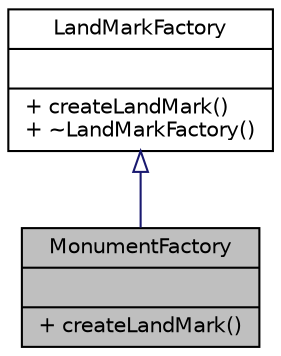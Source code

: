 digraph "MonumentFactory"
{
 // LATEX_PDF_SIZE
  edge [fontname="Helvetica",fontsize="10",labelfontname="Helvetica",labelfontsize="10"];
  node [fontname="Helvetica",fontsize="10",shape=record];
  Node1 [label="{MonumentFactory\n||+ createLandMark()\l}",height=0.2,width=0.4,color="black", fillcolor="grey75", style="filled", fontcolor="black",tooltip="Factory class for creating Monument instances."];
  Node2 -> Node1 [dir="back",color="midnightblue",fontsize="10",style="solid",arrowtail="onormal"];
  Node2 [label="{LandMarkFactory\n||+ createLandMark()\l+ ~LandMarkFactory()\l}",height=0.2,width=0.4,color="black", fillcolor="white", style="filled",URL="$classLandMarkFactory.html",tooltip="Abstract factory class for creating landmark objects."];
}
